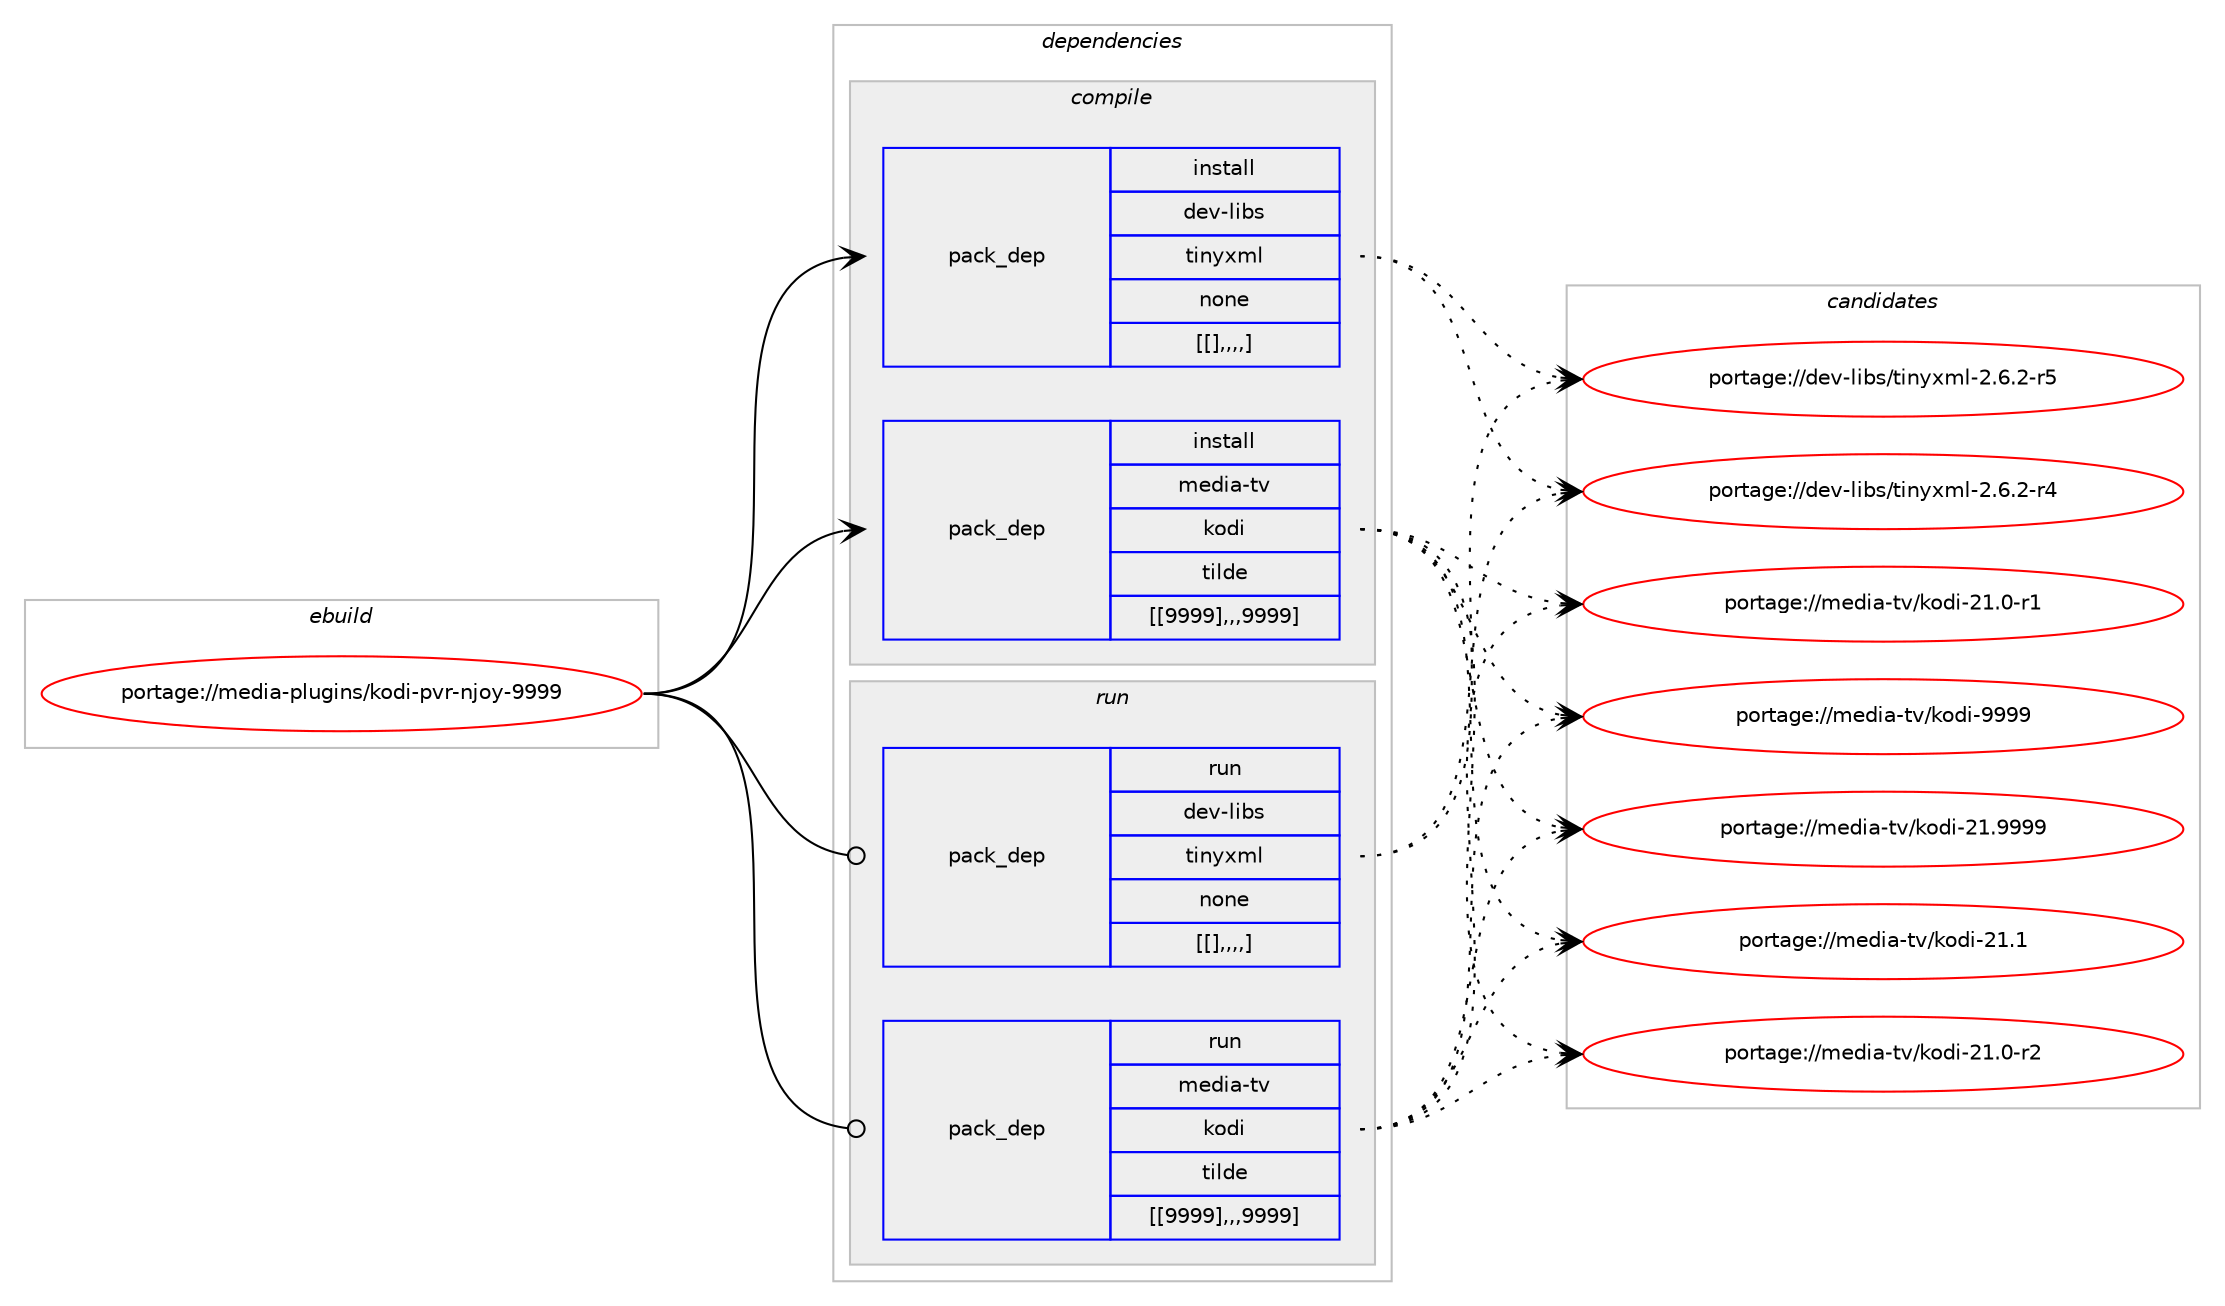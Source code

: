 digraph prolog {

# *************
# Graph options
# *************

newrank=true;
concentrate=true;
compound=true;
graph [rankdir=LR,fontname=Helvetica,fontsize=10,ranksep=1.5];#, ranksep=2.5, nodesep=0.2];
edge  [arrowhead=vee];
node  [fontname=Helvetica,fontsize=10];

# **********
# The ebuild
# **********

subgraph cluster_leftcol {
color=gray;
label=<<i>ebuild</i>>;
id [label="portage://media-plugins/kodi-pvr-njoy-9999", color=red, width=4, href="../media-plugins/kodi-pvr-njoy-9999.svg"];
}

# ****************
# The dependencies
# ****************

subgraph cluster_midcol {
color=gray;
label=<<i>dependencies</i>>;
subgraph cluster_compile {
fillcolor="#eeeeee";
style=filled;
label=<<i>compile</i>>;
subgraph pack241064 {
dependency325941 [label=<<TABLE BORDER="0" CELLBORDER="1" CELLSPACING="0" CELLPADDING="4" WIDTH="220"><TR><TD ROWSPAN="6" CELLPADDING="30">pack_dep</TD></TR><TR><TD WIDTH="110">install</TD></TR><TR><TD>dev-libs</TD></TR><TR><TD>tinyxml</TD></TR><TR><TD>none</TD></TR><TR><TD>[[],,,,]</TD></TR></TABLE>>, shape=none, color=blue];
}
id:e -> dependency325941:w [weight=20,style="solid",arrowhead="vee"];
subgraph pack241065 {
dependency325942 [label=<<TABLE BORDER="0" CELLBORDER="1" CELLSPACING="0" CELLPADDING="4" WIDTH="220"><TR><TD ROWSPAN="6" CELLPADDING="30">pack_dep</TD></TR><TR><TD WIDTH="110">install</TD></TR><TR><TD>media-tv</TD></TR><TR><TD>kodi</TD></TR><TR><TD>tilde</TD></TR><TR><TD>[[9999],,,9999]</TD></TR></TABLE>>, shape=none, color=blue];
}
id:e -> dependency325942:w [weight=20,style="solid",arrowhead="vee"];
}
subgraph cluster_compileandrun {
fillcolor="#eeeeee";
style=filled;
label=<<i>compile and run</i>>;
}
subgraph cluster_run {
fillcolor="#eeeeee";
style=filled;
label=<<i>run</i>>;
subgraph pack241066 {
dependency325943 [label=<<TABLE BORDER="0" CELLBORDER="1" CELLSPACING="0" CELLPADDING="4" WIDTH="220"><TR><TD ROWSPAN="6" CELLPADDING="30">pack_dep</TD></TR><TR><TD WIDTH="110">run</TD></TR><TR><TD>dev-libs</TD></TR><TR><TD>tinyxml</TD></TR><TR><TD>none</TD></TR><TR><TD>[[],,,,]</TD></TR></TABLE>>, shape=none, color=blue];
}
id:e -> dependency325943:w [weight=20,style="solid",arrowhead="odot"];
subgraph pack241067 {
dependency325944 [label=<<TABLE BORDER="0" CELLBORDER="1" CELLSPACING="0" CELLPADDING="4" WIDTH="220"><TR><TD ROWSPAN="6" CELLPADDING="30">pack_dep</TD></TR><TR><TD WIDTH="110">run</TD></TR><TR><TD>media-tv</TD></TR><TR><TD>kodi</TD></TR><TR><TD>tilde</TD></TR><TR><TD>[[9999],,,9999]</TD></TR></TABLE>>, shape=none, color=blue];
}
id:e -> dependency325944:w [weight=20,style="solid",arrowhead="odot"];
}
}

# **************
# The candidates
# **************

subgraph cluster_choices {
rank=same;
color=gray;
label=<<i>candidates</i>>;

subgraph choice241064 {
color=black;
nodesep=1;
choice1001011184510810598115471161051101211201091084550465446504511453 [label="portage://dev-libs/tinyxml-2.6.2-r5", color=red, width=4,href="../dev-libs/tinyxml-2.6.2-r5.svg"];
choice1001011184510810598115471161051101211201091084550465446504511452 [label="portage://dev-libs/tinyxml-2.6.2-r4", color=red, width=4,href="../dev-libs/tinyxml-2.6.2-r4.svg"];
dependency325941:e -> choice1001011184510810598115471161051101211201091084550465446504511453:w [style=dotted,weight="100"];
dependency325941:e -> choice1001011184510810598115471161051101211201091084550465446504511452:w [style=dotted,weight="100"];
}
subgraph choice241065 {
color=black;
nodesep=1;
choice1091011001059745116118471071111001054557575757 [label="portage://media-tv/kodi-9999", color=red, width=4,href="../media-tv/kodi-9999.svg"];
choice1091011001059745116118471071111001054550494657575757 [label="portage://media-tv/kodi-21.9999", color=red, width=4,href="../media-tv/kodi-21.9999.svg"];
choice1091011001059745116118471071111001054550494649 [label="portage://media-tv/kodi-21.1", color=red, width=4,href="../media-tv/kodi-21.1.svg"];
choice10910110010597451161184710711110010545504946484511450 [label="portage://media-tv/kodi-21.0-r2", color=red, width=4,href="../media-tv/kodi-21.0-r2.svg"];
choice10910110010597451161184710711110010545504946484511449 [label="portage://media-tv/kodi-21.0-r1", color=red, width=4,href="../media-tv/kodi-21.0-r1.svg"];
dependency325942:e -> choice1091011001059745116118471071111001054557575757:w [style=dotted,weight="100"];
dependency325942:e -> choice1091011001059745116118471071111001054550494657575757:w [style=dotted,weight="100"];
dependency325942:e -> choice1091011001059745116118471071111001054550494649:w [style=dotted,weight="100"];
dependency325942:e -> choice10910110010597451161184710711110010545504946484511450:w [style=dotted,weight="100"];
dependency325942:e -> choice10910110010597451161184710711110010545504946484511449:w [style=dotted,weight="100"];
}
subgraph choice241066 {
color=black;
nodesep=1;
choice1001011184510810598115471161051101211201091084550465446504511453 [label="portage://dev-libs/tinyxml-2.6.2-r5", color=red, width=4,href="../dev-libs/tinyxml-2.6.2-r5.svg"];
choice1001011184510810598115471161051101211201091084550465446504511452 [label="portage://dev-libs/tinyxml-2.6.2-r4", color=red, width=4,href="../dev-libs/tinyxml-2.6.2-r4.svg"];
dependency325943:e -> choice1001011184510810598115471161051101211201091084550465446504511453:w [style=dotted,weight="100"];
dependency325943:e -> choice1001011184510810598115471161051101211201091084550465446504511452:w [style=dotted,weight="100"];
}
subgraph choice241067 {
color=black;
nodesep=1;
choice1091011001059745116118471071111001054557575757 [label="portage://media-tv/kodi-9999", color=red, width=4,href="../media-tv/kodi-9999.svg"];
choice1091011001059745116118471071111001054550494657575757 [label="portage://media-tv/kodi-21.9999", color=red, width=4,href="../media-tv/kodi-21.9999.svg"];
choice1091011001059745116118471071111001054550494649 [label="portage://media-tv/kodi-21.1", color=red, width=4,href="../media-tv/kodi-21.1.svg"];
choice10910110010597451161184710711110010545504946484511450 [label="portage://media-tv/kodi-21.0-r2", color=red, width=4,href="../media-tv/kodi-21.0-r2.svg"];
choice10910110010597451161184710711110010545504946484511449 [label="portage://media-tv/kodi-21.0-r1", color=red, width=4,href="../media-tv/kodi-21.0-r1.svg"];
dependency325944:e -> choice1091011001059745116118471071111001054557575757:w [style=dotted,weight="100"];
dependency325944:e -> choice1091011001059745116118471071111001054550494657575757:w [style=dotted,weight="100"];
dependency325944:e -> choice1091011001059745116118471071111001054550494649:w [style=dotted,weight="100"];
dependency325944:e -> choice10910110010597451161184710711110010545504946484511450:w [style=dotted,weight="100"];
dependency325944:e -> choice10910110010597451161184710711110010545504946484511449:w [style=dotted,weight="100"];
}
}

}
